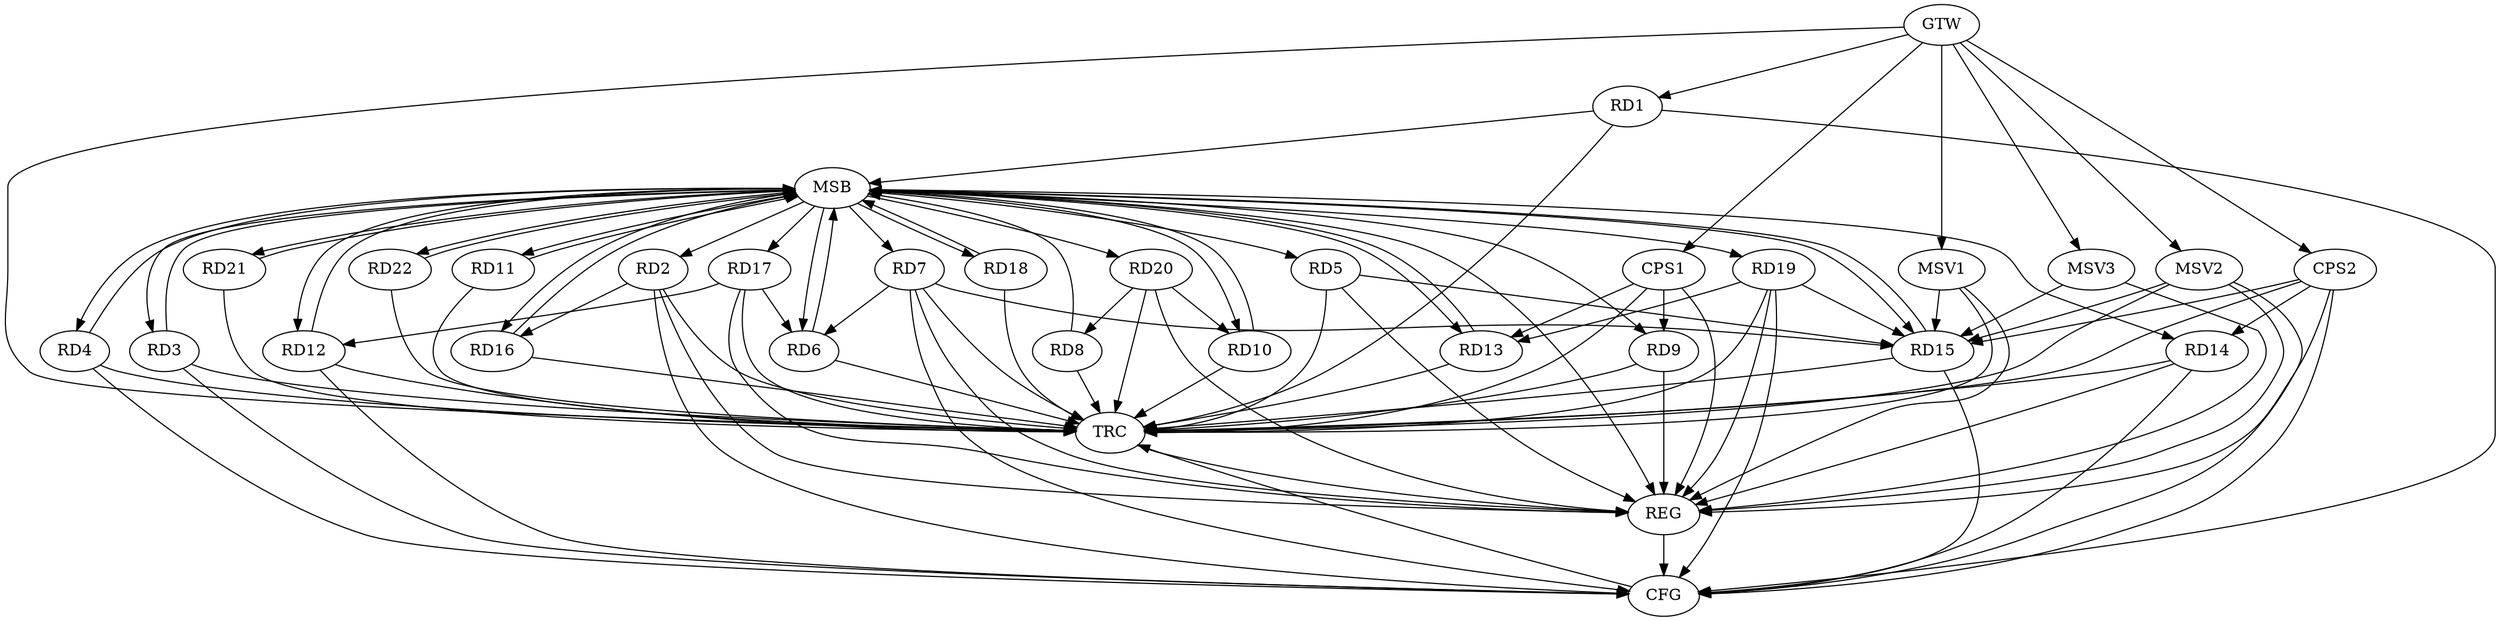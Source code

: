strict digraph G {
  RD1 [ label="RD1" ];
  RD2 [ label="RD2" ];
  RD3 [ label="RD3" ];
  RD4 [ label="RD4" ];
  RD5 [ label="RD5" ];
  RD6 [ label="RD6" ];
  RD7 [ label="RD7" ];
  RD8 [ label="RD8" ];
  RD9 [ label="RD9" ];
  RD10 [ label="RD10" ];
  RD11 [ label="RD11" ];
  RD12 [ label="RD12" ];
  RD13 [ label="RD13" ];
  RD14 [ label="RD14" ];
  RD15 [ label="RD15" ];
  RD16 [ label="RD16" ];
  RD17 [ label="RD17" ];
  RD18 [ label="RD18" ];
  RD19 [ label="RD19" ];
  RD20 [ label="RD20" ];
  RD21 [ label="RD21" ];
  RD22 [ label="RD22" ];
  CPS1 [ label="CPS1" ];
  CPS2 [ label="CPS2" ];
  GTW [ label="GTW" ];
  REG [ label="REG" ];
  MSB [ label="MSB" ];
  CFG [ label="CFG" ];
  TRC [ label="TRC" ];
  MSV1 [ label="MSV1" ];
  MSV2 [ label="MSV2" ];
  MSV3 [ label="MSV3" ];
  RD2 -> RD16;
  RD5 -> RD15;
  RD7 -> RD6;
  RD17 -> RD6;
  RD7 -> RD15;
  RD20 -> RD8;
  RD20 -> RD10;
  RD17 -> RD12;
  RD19 -> RD13;
  RD19 -> RD15;
  CPS1 -> RD9;
  CPS1 -> RD13;
  CPS2 -> RD14;
  CPS2 -> RD15;
  GTW -> RD1;
  GTW -> CPS1;
  GTW -> CPS2;
  RD2 -> REG;
  RD5 -> REG;
  RD7 -> REG;
  RD9 -> REG;
  RD14 -> REG;
  RD17 -> REG;
  RD19 -> REG;
  RD20 -> REG;
  CPS1 -> REG;
  CPS2 -> REG;
  RD1 -> MSB;
  MSB -> RD16;
  MSB -> REG;
  RD3 -> MSB;
  MSB -> RD18;
  RD4 -> MSB;
  MSB -> RD2;
  MSB -> RD17;
  RD6 -> MSB;
  MSB -> RD7;
  MSB -> RD9;
  MSB -> RD11;
  MSB -> RD15;
  RD8 -> MSB;
  RD10 -> MSB;
  MSB -> RD13;
  RD11 -> MSB;
  MSB -> RD3;
  MSB -> RD4;
  MSB -> RD10;
  MSB -> RD12;
  RD12 -> MSB;
  MSB -> RD21;
  RD13 -> MSB;
  RD15 -> MSB;
  RD16 -> MSB;
  MSB -> RD6;
  MSB -> RD14;
  RD18 -> MSB;
  RD21 -> MSB;
  MSB -> RD20;
  MSB -> RD22;
  RD22 -> MSB;
  MSB -> RD5;
  MSB -> RD19;
  RD15 -> CFG;
  RD2 -> CFG;
  RD14 -> CFG;
  CPS2 -> CFG;
  RD19 -> CFG;
  RD4 -> CFG;
  RD3 -> CFG;
  RD7 -> CFG;
  RD12 -> CFG;
  RD1 -> CFG;
  REG -> CFG;
  RD1 -> TRC;
  RD2 -> TRC;
  RD3 -> TRC;
  RD4 -> TRC;
  RD5 -> TRC;
  RD6 -> TRC;
  RD7 -> TRC;
  RD8 -> TRC;
  RD9 -> TRC;
  RD10 -> TRC;
  RD11 -> TRC;
  RD12 -> TRC;
  RD13 -> TRC;
  RD14 -> TRC;
  RD15 -> TRC;
  RD16 -> TRC;
  RD17 -> TRC;
  RD18 -> TRC;
  RD19 -> TRC;
  RD20 -> TRC;
  RD21 -> TRC;
  RD22 -> TRC;
  CPS1 -> TRC;
  CPS2 -> TRC;
  GTW -> TRC;
  CFG -> TRC;
  TRC -> REG;
  MSV1 -> RD15;
  MSV2 -> RD15;
  GTW -> MSV1;
  MSV1 -> REG;
  MSV1 -> TRC;
  GTW -> MSV2;
  MSV2 -> REG;
  MSV2 -> TRC;
  MSV2 -> CFG;
  MSV3 -> RD15;
  GTW -> MSV3;
  MSV3 -> REG;
}
